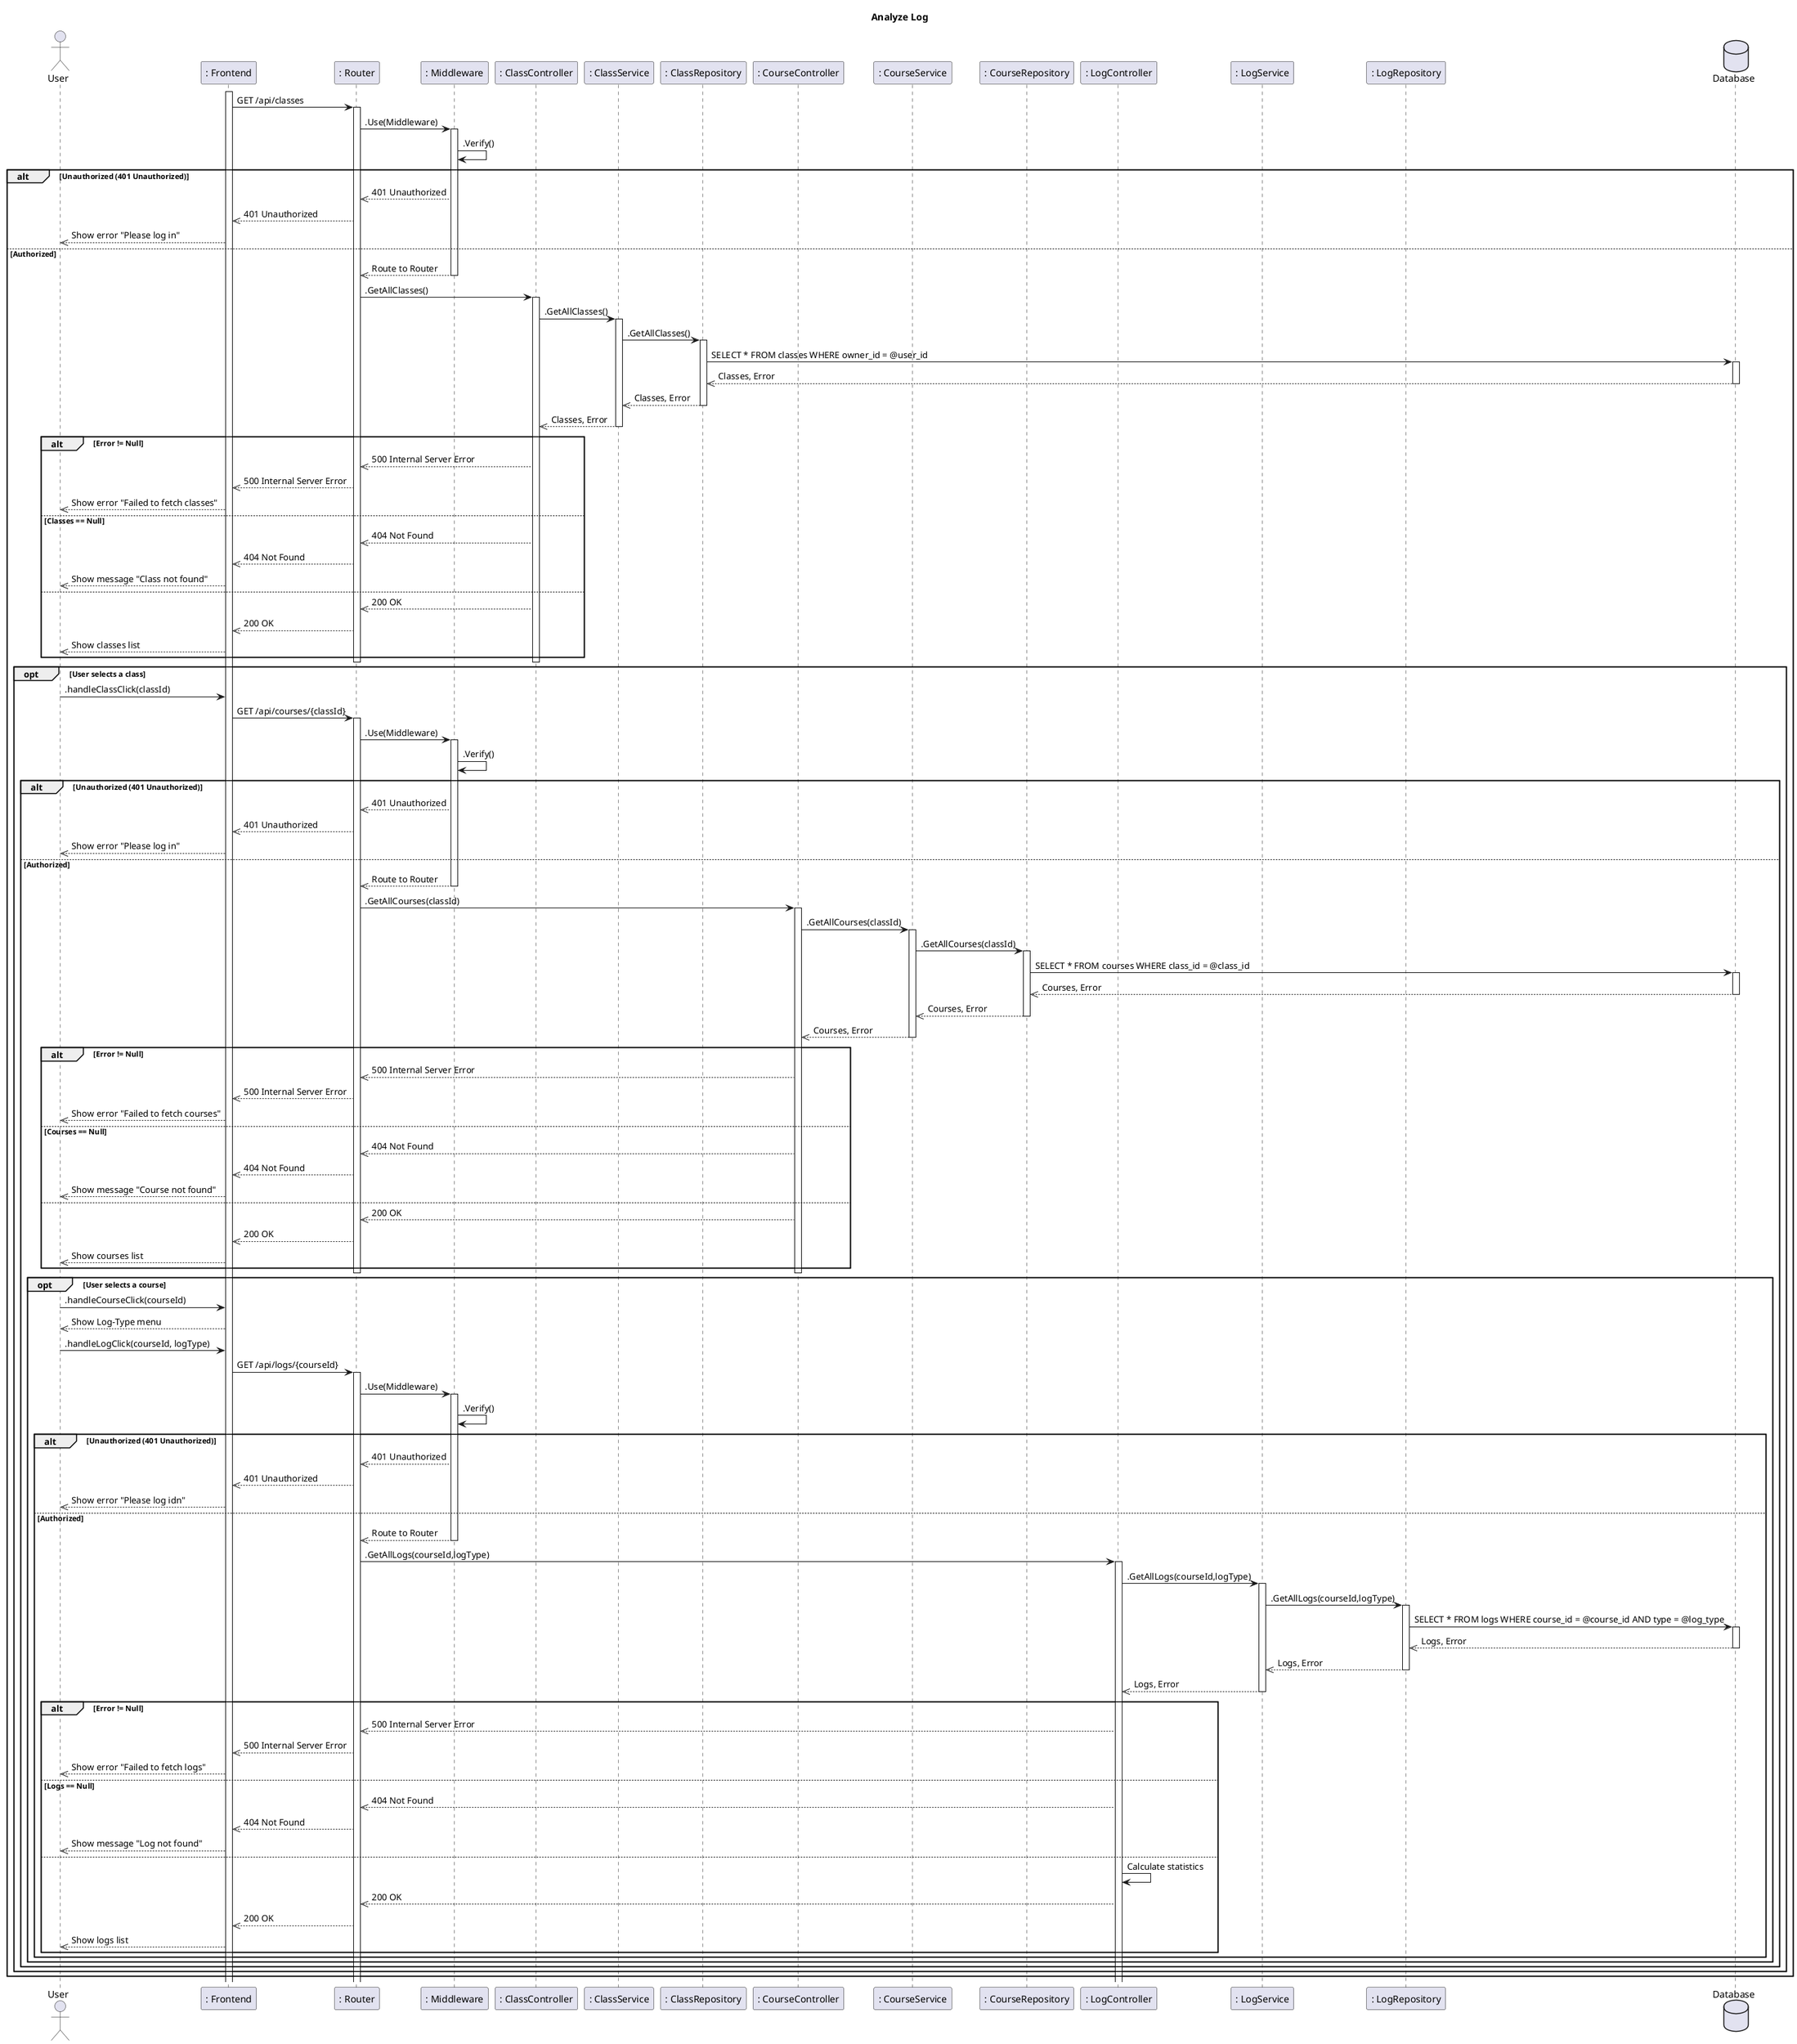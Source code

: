 @startuml SequenceDiagram
title Analyze Log

actor User
participant ": Frontend" as Frontend
participant ": Router" as Router
participant ": Middleware" as Middleware

participant ": ClassController" as ClassController
participant ": ClassService" as ClassService
participant ": ClassRepository" as ClassRepository

participant ": CourseController" as CourseController
participant ": CourseService" as CourseService
participant ": CourseRepository" as CourseRepository

participant ": LogController" as LogController
participant ": LogService" as LogService
participant ": LogRepository" as LogRepository

database Database

activate Frontend

Frontend -> Router: GET /api/classes
activate Router

Router -> Middleware: .Use(Middleware)
activate Middleware
Middleware -> Middleware : .Verify()
alt Unauthorized (401 Unauthorized)
  Middleware -->> Router: 401 Unauthorized
  Router -->> Frontend: 401 Unauthorized
  Frontend -->> User: Show error "Please log in"
else Authorized
  Middleware -->> Router: Route to Router
  deactivate Middleware
  Router -> ClassController: .GetAllClasses()
  activate ClassController
  ClassController -> ClassService: .GetAllClasses()
  activate ClassService
  ClassService -> ClassRepository: .GetAllClasses()
  activate ClassRepository
  ClassRepository -> Database: SELECT * FROM classes WHERE owner_id = @user_id
  activate Database
  Database -->> ClassRepository : Classes, Error
  deactivate Database
  ClassRepository -->> ClassService : Classes, Error
  deactivate ClassRepository
  ClassService -->> ClassController : Classes, Error
  deactivate ClassService
  alt Error != Null
    ClassController -->> Router : 500 Internal Server Error
    Router -->> Frontend : 500 Internal Server Error
    Frontend -->> User : Show error "Failed to fetch classes"
  else Classes == Null
    ClassController -->> Router : 404 Not Found
    Router -->> Frontend : 404 Not Found
    Frontend -->> User : Show message "Class not found"
  else
    ClassController -->> Router : 200 OK
    Router -->> Frontend : 200 OK
    Frontend -->> User : Show classes list
  end
  deactivate ClassController
  deactivate Router

  opt User selects a class
    User -> Frontend: .handleClassClick(classId)
    Frontend -> Router: GET /api/courses/{classId}
    activate Router

    Router -> Middleware: .Use(Middleware)
    activate Middleware
    Middleware -> Middleware : .Verify()
    alt Unauthorized (401 Unauthorized)
      Middleware -->> Router: 401 Unauthorized
      Router -->> Frontend: 401 Unauthorized
      Frontend -->> User: Show error "Please log in"
    else Authorized
      Middleware -->> Router: Route to Router
      deactivate Middleware
      Router -> CourseController: .GetAllCourses(classId)
      activate CourseController
      CourseController -> CourseService: .GetAllCourses(classId)
      activate CourseService
      CourseService -> CourseRepository: .GetAllCourses(classId)
      activate CourseRepository
      CourseRepository -> Database: SELECT * FROM courses WHERE class_id = @class_id
      activate Database
      Database -->> CourseRepository : Courses, Error
      deactivate Database
      CourseRepository -->> CourseService : Courses, Error
      deactivate CourseRepository
      CourseService -->> CourseController : Courses, Error
      deactivate CourseService
      alt Error != Null
        CourseController -->> Router : 500 Internal Server Error
        Router -->> Frontend : 500 Internal Server Error
        Frontend -->> User : Show error "Failed to fetch courses"
      else Courses == Null
        CourseController -->> Router : 404 Not Found
        Router -->> Frontend : 404 Not Found
        Frontend -->> User : Show message "Course not found"
      else
        CourseController -->> Router : 200 OK
        Router -->> Frontend : 200 OK
        Frontend -->> User : Show courses list
      end
      deactivate CourseController
      deactivate Router

      opt User selects a course
        User -> Frontend: .handleCourseClick(courseId)
        Frontend -->> User: Show Log-Type menu

        User -> Frontend: .handleLogClick(courseId, logType)
        Frontend -> Router: GET /api/logs/{courseId}
        activate Router

        Router -> Middleware: .Use(Middleware)
        activate Middleware
        Middleware -> Middleware : .Verify()
        alt Unauthorized (401 Unauthorized)
          Middleware -->> Router: 401 Unauthorized
          Router -->> Frontend: 401 Unauthorized
          Frontend -->> User: Show error "Please log idn"
        else Authorized
          Middleware -->> Router: Route to Router
          deactivate Middleware
          Router -> LogController: .GetAllLogs(courseId,logType)
          activate LogController
          LogController -> LogService: .GetAllLogs(courseId,logType)
          activate LogService
          LogService -> LogRepository: .GetAllLogs(courseId,logType)
          activate LogRepository
          LogRepository -> Database: SELECT * FROM logs WHERE course_id = @course_id AND type = @log_type
          activate Database
          Database -->> LogRepository : Logs, Error
          deactivate Database
          LogRepository -->> LogService : Logs, Error
          deactivate LogRepository
          LogService -->> LogController : Logs, Error
          deactivate LogService
          alt Error != Null
            LogController -->> Router : 500 Internal Server Error
            Router -->> Frontend : 500 Internal Server Error
            Frontend -->> User : Show error "Failed to fetch logs"
          else Logs == Null
            LogController -->> Router : 404 Not Found
            Router -->> Frontend : 404 Not Found
            Frontend -->> User : Show message "Log not found"
          else
            LogController -> LogController : Calculate statistics
            LogController -->> Router : 200 OK
            Router -->> Frontend : 200 OK
            Frontend -->> User : Show logs list
          end
        end
      end
    end
  end
end
@enduml
